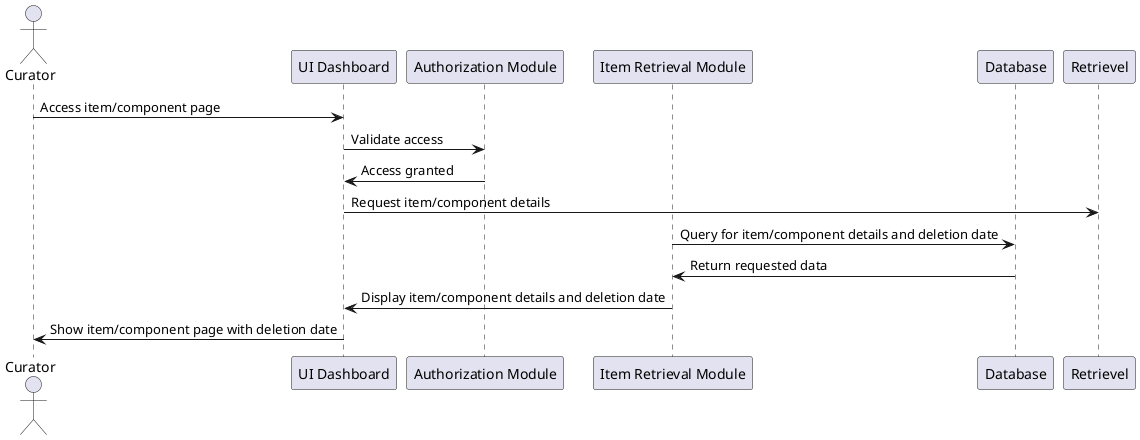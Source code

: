 @startuml
actor Curator as curator
participant "UI Dashboard" as UI
participant "Authorization Module" as Auth
participant "Item Retrieval Module" as Retrieval
participant "Database" as DB

curator -> UI : Access item/component page
UI -> Auth : Validate access
Auth -> UI : Access granted
UI -> Retrievel : Request item/component details
Retrieval -> DB : Query for item/component details and deletion date
DB -> Retrieval : Return requested data
Retrieval -> UI : Display item/component details and deletion date
UI -> curator : Show item/component page with deletion date
@enduml
